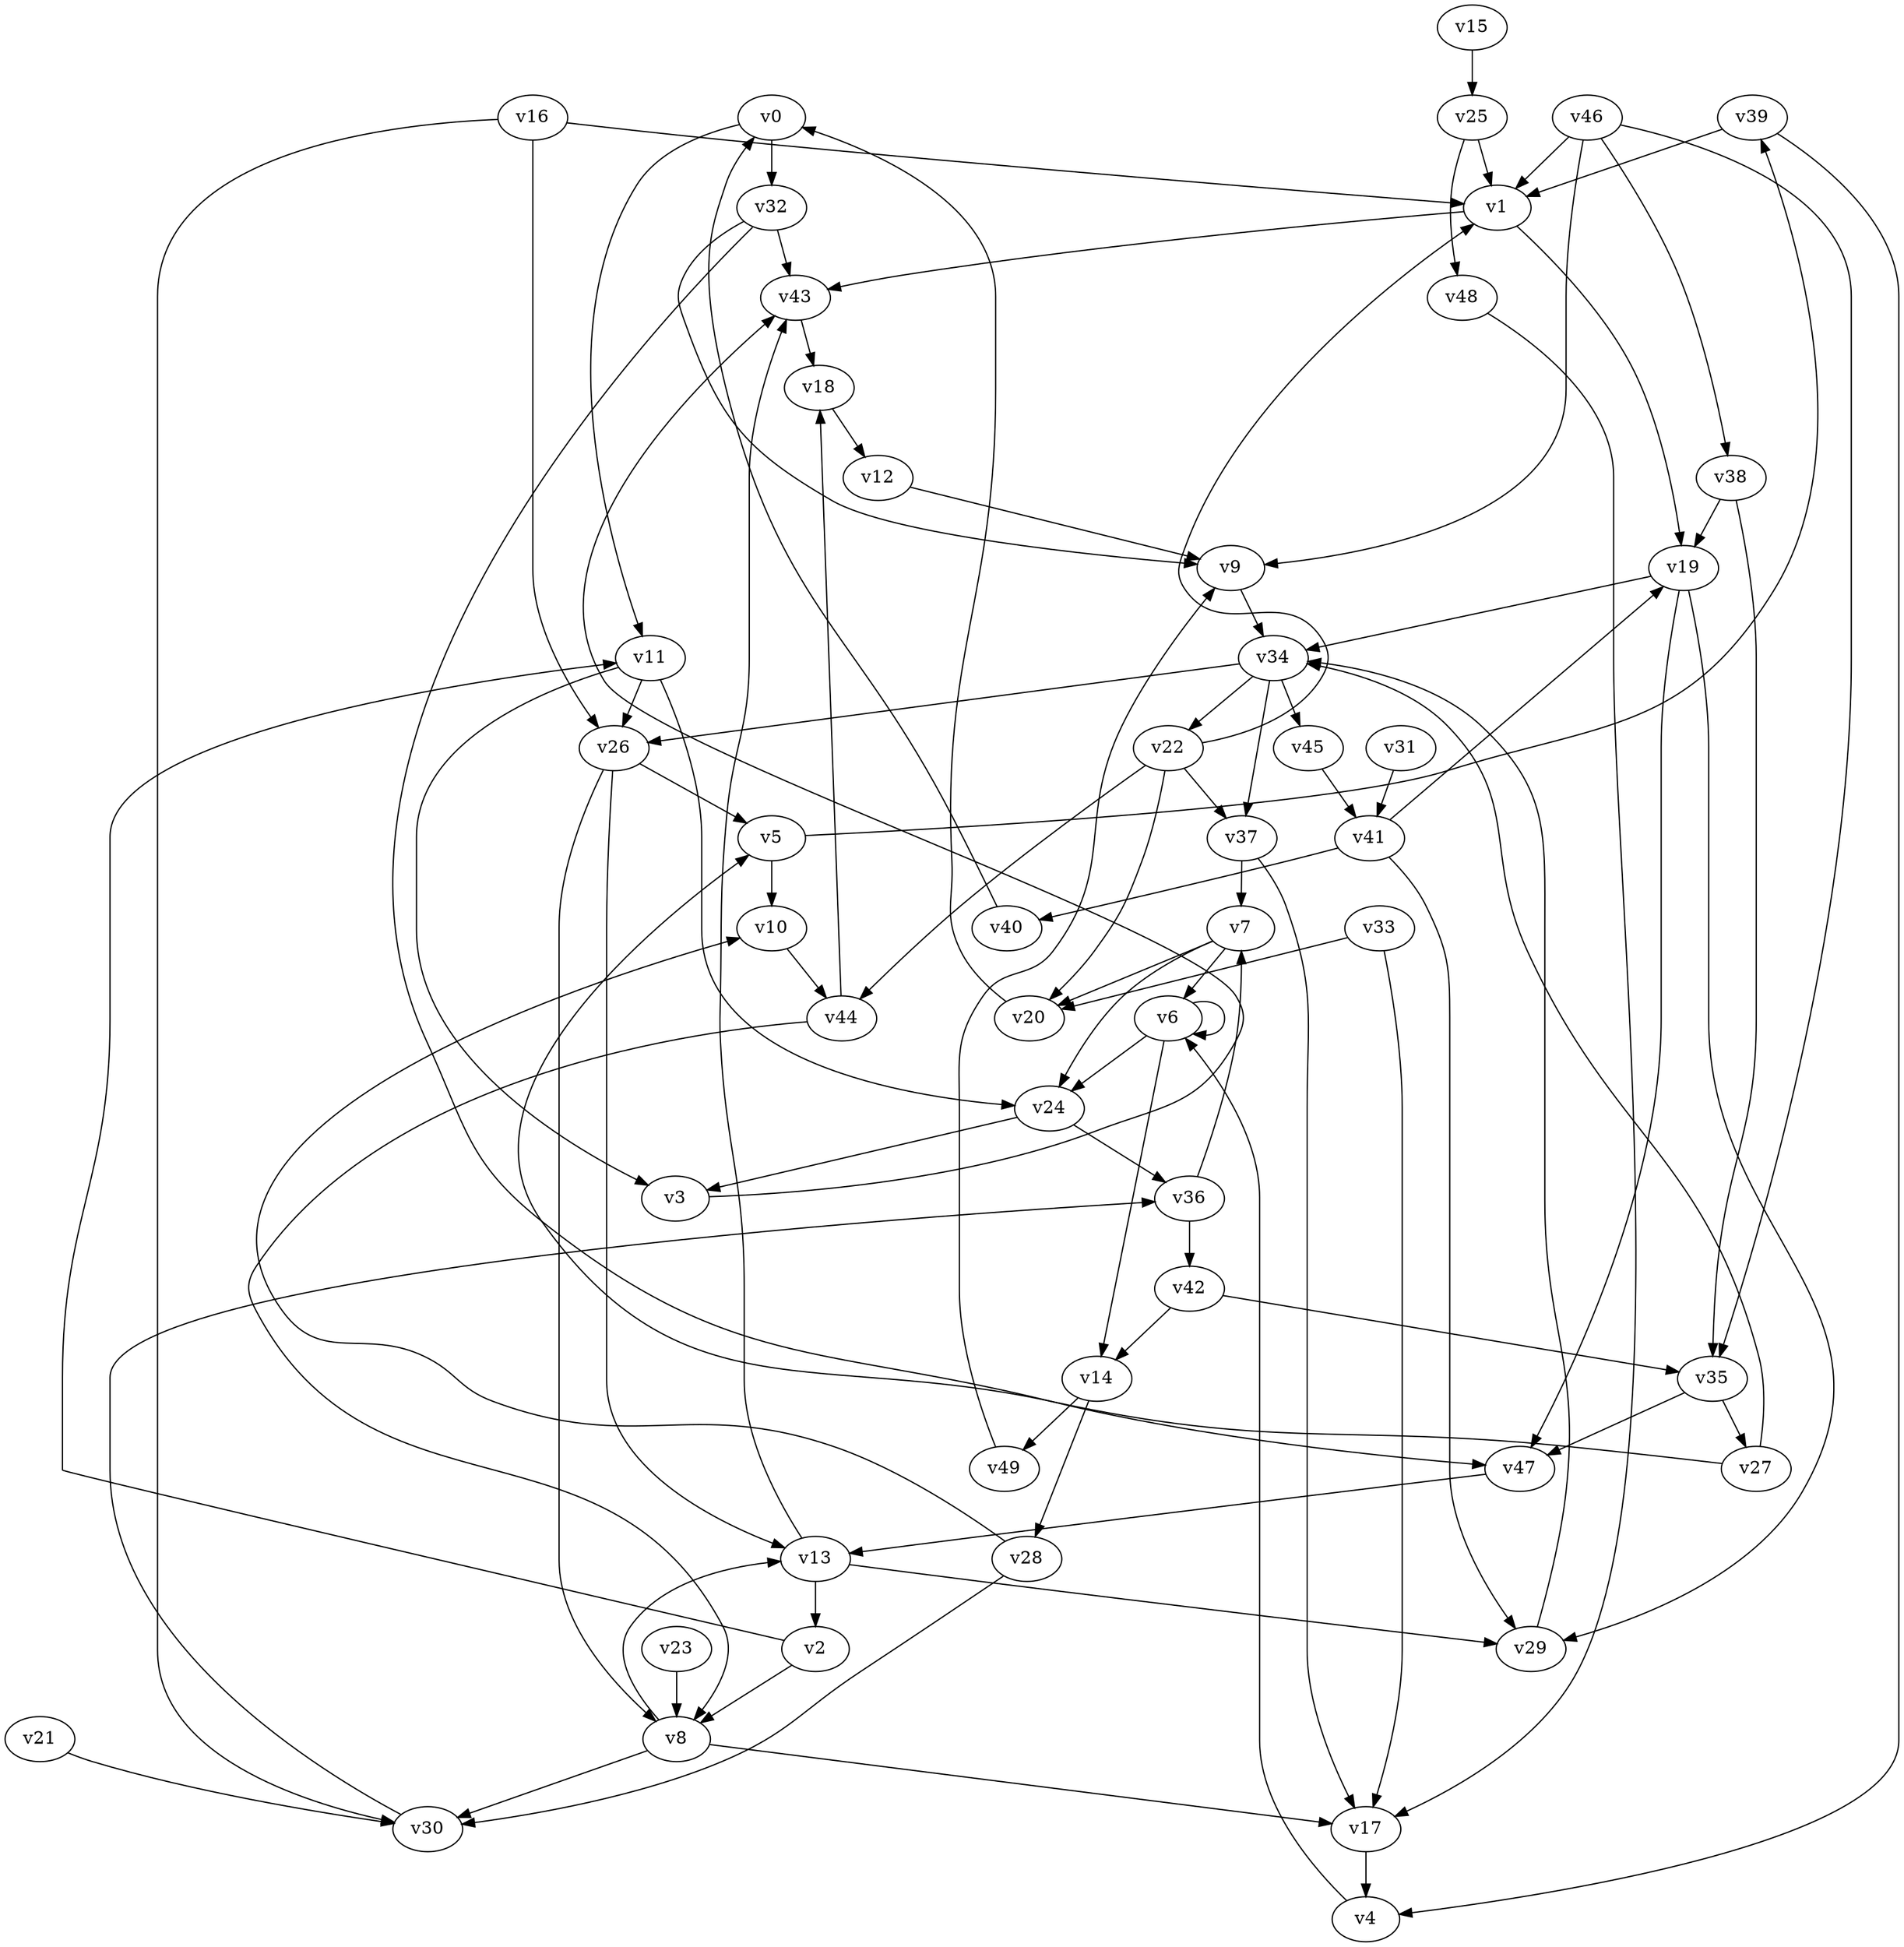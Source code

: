 // Benchmark game 75 - 50 vertices
// time_bound: 21
// targets: v40
digraph G {
    v0 [name="v0", player=1];
    v1 [name="v1", player=0];
    v2 [name="v2", player=0];
    v3 [name="v3", player=0];
    v4 [name="v4", player=1];
    v5 [name="v5", player=0];
    v6 [name="v6", player=1];
    v7 [name="v7", player=1];
    v8 [name="v8", player=0];
    v9 [name="v9", player=0];
    v10 [name="v10", player=1];
    v11 [name="v11", player=0];
    v12 [name="v12", player=0];
    v13 [name="v13", player=0];
    v14 [name="v14", player=0];
    v15 [name="v15", player=0];
    v16 [name="v16", player=1];
    v17 [name="v17", player=1];
    v18 [name="v18", player=1];
    v19 [name="v19", player=0];
    v20 [name="v20", player=0];
    v21 [name="v21", player=1];
    v22 [name="v22", player=1];
    v23 [name="v23", player=0];
    v24 [name="v24", player=0];
    v25 [name="v25", player=0];
    v26 [name="v26", player=1];
    v27 [name="v27", player=1];
    v28 [name="v28", player=0];
    v29 [name="v29", player=0];
    v30 [name="v30", player=0];
    v31 [name="v31", player=1];
    v32 [name="v32", player=1];
    v33 [name="v33", player=0];
    v34 [name="v34", player=0];
    v35 [name="v35", player=0];
    v36 [name="v36", player=1];
    v37 [name="v37", player=1];
    v38 [name="v38", player=0];
    v39 [name="v39", player=0];
    v40 [name="v40", player=0, target=1];
    v41 [name="v41", player=1];
    v42 [name="v42", player=1];
    v43 [name="v43", player=0];
    v44 [name="v44", player=1];
    v45 [name="v45", player=0];
    v46 [name="v46", player=1];
    v47 [name="v47", player=1];
    v48 [name="v48", player=1];
    v49 [name="v49", player=0];

    v0 -> v11 [constraint="t >= 4"];
    v1 -> v19;
    v2 -> v11 [constraint="t < 15"];
    v3 -> v43 [constraint="t < 6"];
    v4 -> v6;
    v5 -> v39 [constraint="t >= 3"];
    v6 -> v24;
    v7 -> v6;
    v8 -> v13 [constraint="t >= 2"];
    v9 -> v34;
    v10 -> v44;
    v11 -> v3;
    v12 -> v9;
    v13 -> v2;
    v14 -> v49;
    v15 -> v25;
    v16 -> v26;
    v17 -> v4;
    v18 -> v12;
    v19 -> v34;
    v20 -> v0;
    v21 -> v30;
    v22 -> v1 [constraint="t < 8"];
    v23 -> v8;
    v24 -> v36;
    v25 -> v1;
    v26 -> v13;
    v27 -> v5 [constraint="t >= 4"];
    v28 -> v10 [constraint="t >= 2"];
    v29 -> v34;
    v30 -> v36 [constraint="t mod 5 == 0"];
    v31 -> v41;
    v32 -> v9 [constraint="t >= 3"];
    v33 -> v20;
    v34 -> v45;
    v35 -> v47;
    v36 -> v7;
    v37 -> v7;
    v38 -> v35;
    v39 -> v4;
    v40 -> v0;
    v41 -> v19 [constraint="t >= 2"];
    v42 -> v14;
    v43 -> v18;
    v44 -> v8 [constraint="t >= 1"];
    v45 -> v41;
    v46 -> v9;
    v47 -> v13;
    v48 -> v17;
    v49 -> v9;
    v46 -> v1;
    v37 -> v17;
    v19 -> v47;
    v28 -> v30;
    v11 -> v24;
    v39 -> v1;
    v13 -> v43;
    v11 -> v26;
    v41 -> v40;
    v22 -> v20;
    v6 -> v14;
    v8 -> v30;
    v26 -> v5;
    v41 -> v29;
    v38 -> v19;
    v46 -> v35;
    v1 -> v43;
    v8 -> v17;
    v22 -> v44;
    v22 -> v37;
    v34 -> v22;
    v7 -> v24;
    v2 -> v8;
    v6 -> v6;
    v36 -> v42;
    v7 -> v20;
    v34 -> v37;
    v5 -> v10;
    v27 -> v34;
    v25 -> v48;
    v44 -> v18;
    v46 -> v38;
    v34 -> v26;
    v16 -> v30;
    v35 -> v27;
    v32 -> v43;
    v26 -> v8;
    v13 -> v29;
    v24 -> v3;
    v0 -> v32;
    v33 -> v17;
    v19 -> v29;
    v16 -> v1;
    v32 -> v47;
    v14 -> v28;
    v42 -> v35;
}
